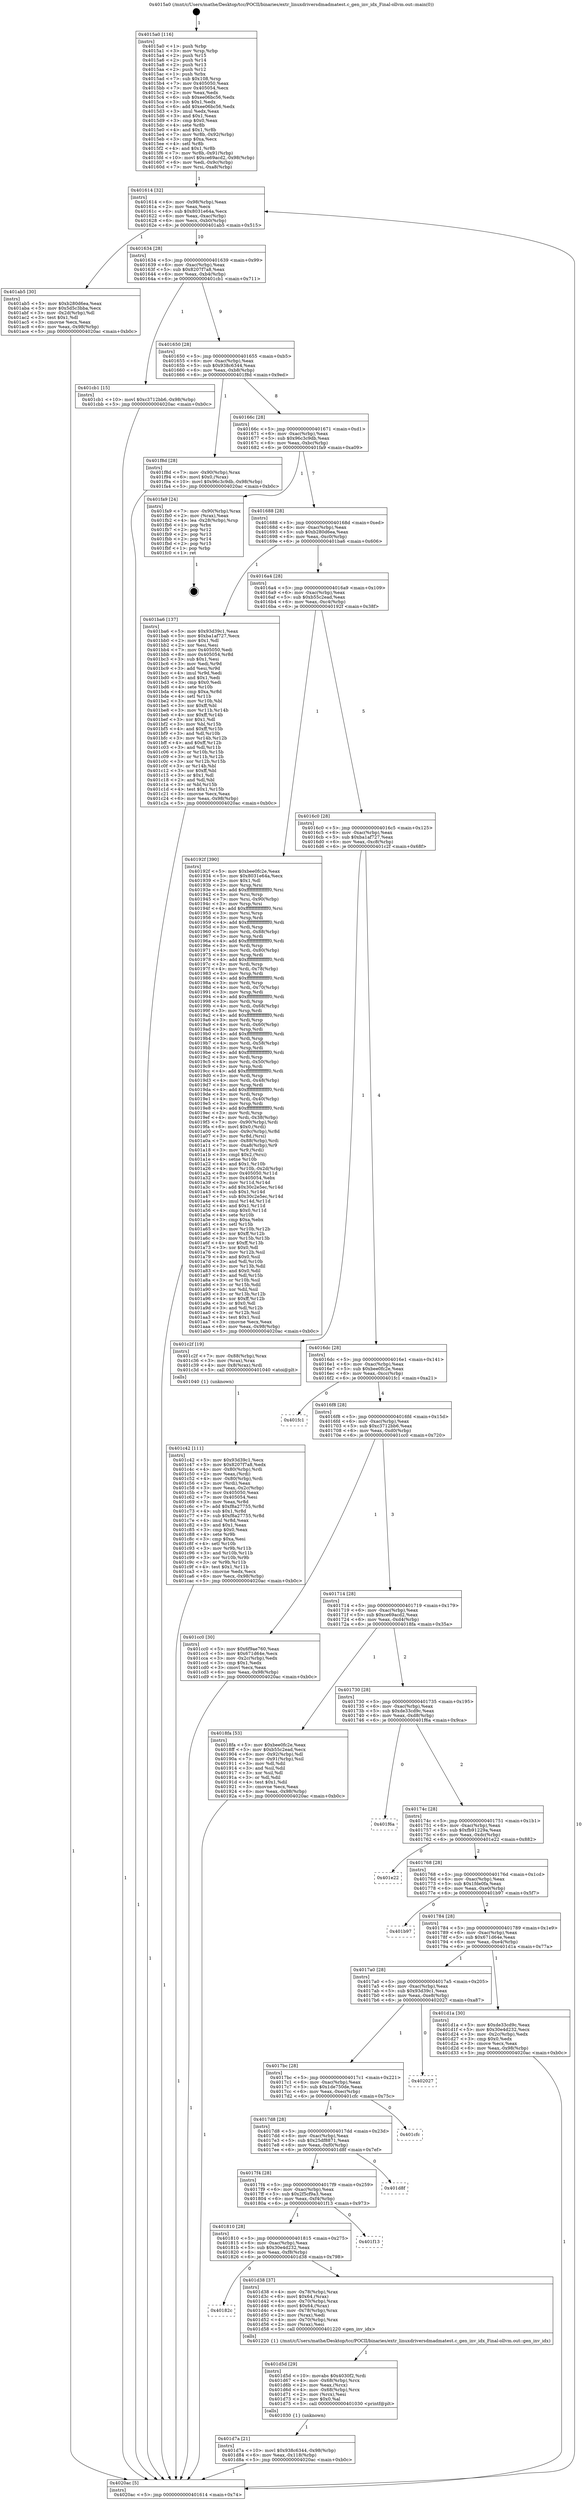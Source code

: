 digraph "0x4015a0" {
  label = "0x4015a0 (/mnt/c/Users/mathe/Desktop/tcc/POCII/binaries/extr_linuxdriversdmadmatest.c_gen_inv_idx_Final-ollvm.out::main(0))"
  labelloc = "t"
  node[shape=record]

  Entry [label="",width=0.3,height=0.3,shape=circle,fillcolor=black,style=filled]
  "0x401614" [label="{
     0x401614 [32]\l
     | [instrs]\l
     &nbsp;&nbsp;0x401614 \<+6\>: mov -0x98(%rbp),%eax\l
     &nbsp;&nbsp;0x40161a \<+2\>: mov %eax,%ecx\l
     &nbsp;&nbsp;0x40161c \<+6\>: sub $0x8031e64a,%ecx\l
     &nbsp;&nbsp;0x401622 \<+6\>: mov %eax,-0xac(%rbp)\l
     &nbsp;&nbsp;0x401628 \<+6\>: mov %ecx,-0xb0(%rbp)\l
     &nbsp;&nbsp;0x40162e \<+6\>: je 0000000000401ab5 \<main+0x515\>\l
  }"]
  "0x401ab5" [label="{
     0x401ab5 [30]\l
     | [instrs]\l
     &nbsp;&nbsp;0x401ab5 \<+5\>: mov $0xb280d6ea,%eax\l
     &nbsp;&nbsp;0x401aba \<+5\>: mov $0x5d5c3bba,%ecx\l
     &nbsp;&nbsp;0x401abf \<+3\>: mov -0x2d(%rbp),%dl\l
     &nbsp;&nbsp;0x401ac2 \<+3\>: test $0x1,%dl\l
     &nbsp;&nbsp;0x401ac5 \<+3\>: cmovne %ecx,%eax\l
     &nbsp;&nbsp;0x401ac8 \<+6\>: mov %eax,-0x98(%rbp)\l
     &nbsp;&nbsp;0x401ace \<+5\>: jmp 00000000004020ac \<main+0xb0c\>\l
  }"]
  "0x401634" [label="{
     0x401634 [28]\l
     | [instrs]\l
     &nbsp;&nbsp;0x401634 \<+5\>: jmp 0000000000401639 \<main+0x99\>\l
     &nbsp;&nbsp;0x401639 \<+6\>: mov -0xac(%rbp),%eax\l
     &nbsp;&nbsp;0x40163f \<+5\>: sub $0x8207f7a8,%eax\l
     &nbsp;&nbsp;0x401644 \<+6\>: mov %eax,-0xb4(%rbp)\l
     &nbsp;&nbsp;0x40164a \<+6\>: je 0000000000401cb1 \<main+0x711\>\l
  }"]
  Exit [label="",width=0.3,height=0.3,shape=circle,fillcolor=black,style=filled,peripheries=2]
  "0x401cb1" [label="{
     0x401cb1 [15]\l
     | [instrs]\l
     &nbsp;&nbsp;0x401cb1 \<+10\>: movl $0xc3712bb6,-0x98(%rbp)\l
     &nbsp;&nbsp;0x401cbb \<+5\>: jmp 00000000004020ac \<main+0xb0c\>\l
  }"]
  "0x401650" [label="{
     0x401650 [28]\l
     | [instrs]\l
     &nbsp;&nbsp;0x401650 \<+5\>: jmp 0000000000401655 \<main+0xb5\>\l
     &nbsp;&nbsp;0x401655 \<+6\>: mov -0xac(%rbp),%eax\l
     &nbsp;&nbsp;0x40165b \<+5\>: sub $0x938c6344,%eax\l
     &nbsp;&nbsp;0x401660 \<+6\>: mov %eax,-0xb8(%rbp)\l
     &nbsp;&nbsp;0x401666 \<+6\>: je 0000000000401f8d \<main+0x9ed\>\l
  }"]
  "0x401d7a" [label="{
     0x401d7a [21]\l
     | [instrs]\l
     &nbsp;&nbsp;0x401d7a \<+10\>: movl $0x938c6344,-0x98(%rbp)\l
     &nbsp;&nbsp;0x401d84 \<+6\>: mov %eax,-0x118(%rbp)\l
     &nbsp;&nbsp;0x401d8a \<+5\>: jmp 00000000004020ac \<main+0xb0c\>\l
  }"]
  "0x401f8d" [label="{
     0x401f8d [28]\l
     | [instrs]\l
     &nbsp;&nbsp;0x401f8d \<+7\>: mov -0x90(%rbp),%rax\l
     &nbsp;&nbsp;0x401f94 \<+6\>: movl $0x0,(%rax)\l
     &nbsp;&nbsp;0x401f9a \<+10\>: movl $0x96c3c9db,-0x98(%rbp)\l
     &nbsp;&nbsp;0x401fa4 \<+5\>: jmp 00000000004020ac \<main+0xb0c\>\l
  }"]
  "0x40166c" [label="{
     0x40166c [28]\l
     | [instrs]\l
     &nbsp;&nbsp;0x40166c \<+5\>: jmp 0000000000401671 \<main+0xd1\>\l
     &nbsp;&nbsp;0x401671 \<+6\>: mov -0xac(%rbp),%eax\l
     &nbsp;&nbsp;0x401677 \<+5\>: sub $0x96c3c9db,%eax\l
     &nbsp;&nbsp;0x40167c \<+6\>: mov %eax,-0xbc(%rbp)\l
     &nbsp;&nbsp;0x401682 \<+6\>: je 0000000000401fa9 \<main+0xa09\>\l
  }"]
  "0x401d5d" [label="{
     0x401d5d [29]\l
     | [instrs]\l
     &nbsp;&nbsp;0x401d5d \<+10\>: movabs $0x4030f2,%rdi\l
     &nbsp;&nbsp;0x401d67 \<+4\>: mov -0x68(%rbp),%rcx\l
     &nbsp;&nbsp;0x401d6b \<+2\>: mov %eax,(%rcx)\l
     &nbsp;&nbsp;0x401d6d \<+4\>: mov -0x68(%rbp),%rcx\l
     &nbsp;&nbsp;0x401d71 \<+2\>: mov (%rcx),%esi\l
     &nbsp;&nbsp;0x401d73 \<+2\>: mov $0x0,%al\l
     &nbsp;&nbsp;0x401d75 \<+5\>: call 0000000000401030 \<printf@plt\>\l
     | [calls]\l
     &nbsp;&nbsp;0x401030 \{1\} (unknown)\l
  }"]
  "0x401fa9" [label="{
     0x401fa9 [24]\l
     | [instrs]\l
     &nbsp;&nbsp;0x401fa9 \<+7\>: mov -0x90(%rbp),%rax\l
     &nbsp;&nbsp;0x401fb0 \<+2\>: mov (%rax),%eax\l
     &nbsp;&nbsp;0x401fb2 \<+4\>: lea -0x28(%rbp),%rsp\l
     &nbsp;&nbsp;0x401fb6 \<+1\>: pop %rbx\l
     &nbsp;&nbsp;0x401fb7 \<+2\>: pop %r12\l
     &nbsp;&nbsp;0x401fb9 \<+2\>: pop %r13\l
     &nbsp;&nbsp;0x401fbb \<+2\>: pop %r14\l
     &nbsp;&nbsp;0x401fbd \<+2\>: pop %r15\l
     &nbsp;&nbsp;0x401fbf \<+1\>: pop %rbp\l
     &nbsp;&nbsp;0x401fc0 \<+1\>: ret\l
  }"]
  "0x401688" [label="{
     0x401688 [28]\l
     | [instrs]\l
     &nbsp;&nbsp;0x401688 \<+5\>: jmp 000000000040168d \<main+0xed\>\l
     &nbsp;&nbsp;0x40168d \<+6\>: mov -0xac(%rbp),%eax\l
     &nbsp;&nbsp;0x401693 \<+5\>: sub $0xb280d6ea,%eax\l
     &nbsp;&nbsp;0x401698 \<+6\>: mov %eax,-0xc0(%rbp)\l
     &nbsp;&nbsp;0x40169e \<+6\>: je 0000000000401ba6 \<main+0x606\>\l
  }"]
  "0x40182c" [label="{
     0x40182c\l
  }", style=dashed]
  "0x401ba6" [label="{
     0x401ba6 [137]\l
     | [instrs]\l
     &nbsp;&nbsp;0x401ba6 \<+5\>: mov $0x93d39c1,%eax\l
     &nbsp;&nbsp;0x401bab \<+5\>: mov $0xba1af727,%ecx\l
     &nbsp;&nbsp;0x401bb0 \<+2\>: mov $0x1,%dl\l
     &nbsp;&nbsp;0x401bb2 \<+2\>: xor %esi,%esi\l
     &nbsp;&nbsp;0x401bb4 \<+7\>: mov 0x405050,%edi\l
     &nbsp;&nbsp;0x401bbb \<+8\>: mov 0x405054,%r8d\l
     &nbsp;&nbsp;0x401bc3 \<+3\>: sub $0x1,%esi\l
     &nbsp;&nbsp;0x401bc6 \<+3\>: mov %edi,%r9d\l
     &nbsp;&nbsp;0x401bc9 \<+3\>: add %esi,%r9d\l
     &nbsp;&nbsp;0x401bcc \<+4\>: imul %r9d,%edi\l
     &nbsp;&nbsp;0x401bd0 \<+3\>: and $0x1,%edi\l
     &nbsp;&nbsp;0x401bd3 \<+3\>: cmp $0x0,%edi\l
     &nbsp;&nbsp;0x401bd6 \<+4\>: sete %r10b\l
     &nbsp;&nbsp;0x401bda \<+4\>: cmp $0xa,%r8d\l
     &nbsp;&nbsp;0x401bde \<+4\>: setl %r11b\l
     &nbsp;&nbsp;0x401be2 \<+3\>: mov %r10b,%bl\l
     &nbsp;&nbsp;0x401be5 \<+3\>: xor $0xff,%bl\l
     &nbsp;&nbsp;0x401be8 \<+3\>: mov %r11b,%r14b\l
     &nbsp;&nbsp;0x401beb \<+4\>: xor $0xff,%r14b\l
     &nbsp;&nbsp;0x401bef \<+3\>: xor $0x1,%dl\l
     &nbsp;&nbsp;0x401bf2 \<+3\>: mov %bl,%r15b\l
     &nbsp;&nbsp;0x401bf5 \<+4\>: and $0xff,%r15b\l
     &nbsp;&nbsp;0x401bf9 \<+3\>: and %dl,%r10b\l
     &nbsp;&nbsp;0x401bfc \<+3\>: mov %r14b,%r12b\l
     &nbsp;&nbsp;0x401bff \<+4\>: and $0xff,%r12b\l
     &nbsp;&nbsp;0x401c03 \<+3\>: and %dl,%r11b\l
     &nbsp;&nbsp;0x401c06 \<+3\>: or %r10b,%r15b\l
     &nbsp;&nbsp;0x401c09 \<+3\>: or %r11b,%r12b\l
     &nbsp;&nbsp;0x401c0c \<+3\>: xor %r12b,%r15b\l
     &nbsp;&nbsp;0x401c0f \<+3\>: or %r14b,%bl\l
     &nbsp;&nbsp;0x401c12 \<+3\>: xor $0xff,%bl\l
     &nbsp;&nbsp;0x401c15 \<+3\>: or $0x1,%dl\l
     &nbsp;&nbsp;0x401c18 \<+2\>: and %dl,%bl\l
     &nbsp;&nbsp;0x401c1a \<+3\>: or %bl,%r15b\l
     &nbsp;&nbsp;0x401c1d \<+4\>: test $0x1,%r15b\l
     &nbsp;&nbsp;0x401c21 \<+3\>: cmovne %ecx,%eax\l
     &nbsp;&nbsp;0x401c24 \<+6\>: mov %eax,-0x98(%rbp)\l
     &nbsp;&nbsp;0x401c2a \<+5\>: jmp 00000000004020ac \<main+0xb0c\>\l
  }"]
  "0x4016a4" [label="{
     0x4016a4 [28]\l
     | [instrs]\l
     &nbsp;&nbsp;0x4016a4 \<+5\>: jmp 00000000004016a9 \<main+0x109\>\l
     &nbsp;&nbsp;0x4016a9 \<+6\>: mov -0xac(%rbp),%eax\l
     &nbsp;&nbsp;0x4016af \<+5\>: sub $0xb55c2ead,%eax\l
     &nbsp;&nbsp;0x4016b4 \<+6\>: mov %eax,-0xc4(%rbp)\l
     &nbsp;&nbsp;0x4016ba \<+6\>: je 000000000040192f \<main+0x38f\>\l
  }"]
  "0x401d38" [label="{
     0x401d38 [37]\l
     | [instrs]\l
     &nbsp;&nbsp;0x401d38 \<+4\>: mov -0x78(%rbp),%rax\l
     &nbsp;&nbsp;0x401d3c \<+6\>: movl $0x64,(%rax)\l
     &nbsp;&nbsp;0x401d42 \<+4\>: mov -0x70(%rbp),%rax\l
     &nbsp;&nbsp;0x401d46 \<+6\>: movl $0x64,(%rax)\l
     &nbsp;&nbsp;0x401d4c \<+4\>: mov -0x78(%rbp),%rax\l
     &nbsp;&nbsp;0x401d50 \<+2\>: mov (%rax),%edi\l
     &nbsp;&nbsp;0x401d52 \<+4\>: mov -0x70(%rbp),%rax\l
     &nbsp;&nbsp;0x401d56 \<+2\>: mov (%rax),%esi\l
     &nbsp;&nbsp;0x401d58 \<+5\>: call 0000000000401220 \<gen_inv_idx\>\l
     | [calls]\l
     &nbsp;&nbsp;0x401220 \{1\} (/mnt/c/Users/mathe/Desktop/tcc/POCII/binaries/extr_linuxdriversdmadmatest.c_gen_inv_idx_Final-ollvm.out::gen_inv_idx)\l
  }"]
  "0x40192f" [label="{
     0x40192f [390]\l
     | [instrs]\l
     &nbsp;&nbsp;0x40192f \<+5\>: mov $0xbee0fc2e,%eax\l
     &nbsp;&nbsp;0x401934 \<+5\>: mov $0x8031e64a,%ecx\l
     &nbsp;&nbsp;0x401939 \<+2\>: mov $0x1,%dl\l
     &nbsp;&nbsp;0x40193b \<+3\>: mov %rsp,%rsi\l
     &nbsp;&nbsp;0x40193e \<+4\>: add $0xfffffffffffffff0,%rsi\l
     &nbsp;&nbsp;0x401942 \<+3\>: mov %rsi,%rsp\l
     &nbsp;&nbsp;0x401945 \<+7\>: mov %rsi,-0x90(%rbp)\l
     &nbsp;&nbsp;0x40194c \<+3\>: mov %rsp,%rsi\l
     &nbsp;&nbsp;0x40194f \<+4\>: add $0xfffffffffffffff0,%rsi\l
     &nbsp;&nbsp;0x401953 \<+3\>: mov %rsi,%rsp\l
     &nbsp;&nbsp;0x401956 \<+3\>: mov %rsp,%rdi\l
     &nbsp;&nbsp;0x401959 \<+4\>: add $0xfffffffffffffff0,%rdi\l
     &nbsp;&nbsp;0x40195d \<+3\>: mov %rdi,%rsp\l
     &nbsp;&nbsp;0x401960 \<+7\>: mov %rdi,-0x88(%rbp)\l
     &nbsp;&nbsp;0x401967 \<+3\>: mov %rsp,%rdi\l
     &nbsp;&nbsp;0x40196a \<+4\>: add $0xfffffffffffffff0,%rdi\l
     &nbsp;&nbsp;0x40196e \<+3\>: mov %rdi,%rsp\l
     &nbsp;&nbsp;0x401971 \<+4\>: mov %rdi,-0x80(%rbp)\l
     &nbsp;&nbsp;0x401975 \<+3\>: mov %rsp,%rdi\l
     &nbsp;&nbsp;0x401978 \<+4\>: add $0xfffffffffffffff0,%rdi\l
     &nbsp;&nbsp;0x40197c \<+3\>: mov %rdi,%rsp\l
     &nbsp;&nbsp;0x40197f \<+4\>: mov %rdi,-0x78(%rbp)\l
     &nbsp;&nbsp;0x401983 \<+3\>: mov %rsp,%rdi\l
     &nbsp;&nbsp;0x401986 \<+4\>: add $0xfffffffffffffff0,%rdi\l
     &nbsp;&nbsp;0x40198a \<+3\>: mov %rdi,%rsp\l
     &nbsp;&nbsp;0x40198d \<+4\>: mov %rdi,-0x70(%rbp)\l
     &nbsp;&nbsp;0x401991 \<+3\>: mov %rsp,%rdi\l
     &nbsp;&nbsp;0x401994 \<+4\>: add $0xfffffffffffffff0,%rdi\l
     &nbsp;&nbsp;0x401998 \<+3\>: mov %rdi,%rsp\l
     &nbsp;&nbsp;0x40199b \<+4\>: mov %rdi,-0x68(%rbp)\l
     &nbsp;&nbsp;0x40199f \<+3\>: mov %rsp,%rdi\l
     &nbsp;&nbsp;0x4019a2 \<+4\>: add $0xfffffffffffffff0,%rdi\l
     &nbsp;&nbsp;0x4019a6 \<+3\>: mov %rdi,%rsp\l
     &nbsp;&nbsp;0x4019a9 \<+4\>: mov %rdi,-0x60(%rbp)\l
     &nbsp;&nbsp;0x4019ad \<+3\>: mov %rsp,%rdi\l
     &nbsp;&nbsp;0x4019b0 \<+4\>: add $0xfffffffffffffff0,%rdi\l
     &nbsp;&nbsp;0x4019b4 \<+3\>: mov %rdi,%rsp\l
     &nbsp;&nbsp;0x4019b7 \<+4\>: mov %rdi,-0x58(%rbp)\l
     &nbsp;&nbsp;0x4019bb \<+3\>: mov %rsp,%rdi\l
     &nbsp;&nbsp;0x4019be \<+4\>: add $0xfffffffffffffff0,%rdi\l
     &nbsp;&nbsp;0x4019c2 \<+3\>: mov %rdi,%rsp\l
     &nbsp;&nbsp;0x4019c5 \<+4\>: mov %rdi,-0x50(%rbp)\l
     &nbsp;&nbsp;0x4019c9 \<+3\>: mov %rsp,%rdi\l
     &nbsp;&nbsp;0x4019cc \<+4\>: add $0xfffffffffffffff0,%rdi\l
     &nbsp;&nbsp;0x4019d0 \<+3\>: mov %rdi,%rsp\l
     &nbsp;&nbsp;0x4019d3 \<+4\>: mov %rdi,-0x48(%rbp)\l
     &nbsp;&nbsp;0x4019d7 \<+3\>: mov %rsp,%rdi\l
     &nbsp;&nbsp;0x4019da \<+4\>: add $0xfffffffffffffff0,%rdi\l
     &nbsp;&nbsp;0x4019de \<+3\>: mov %rdi,%rsp\l
     &nbsp;&nbsp;0x4019e1 \<+4\>: mov %rdi,-0x40(%rbp)\l
     &nbsp;&nbsp;0x4019e5 \<+3\>: mov %rsp,%rdi\l
     &nbsp;&nbsp;0x4019e8 \<+4\>: add $0xfffffffffffffff0,%rdi\l
     &nbsp;&nbsp;0x4019ec \<+3\>: mov %rdi,%rsp\l
     &nbsp;&nbsp;0x4019ef \<+4\>: mov %rdi,-0x38(%rbp)\l
     &nbsp;&nbsp;0x4019f3 \<+7\>: mov -0x90(%rbp),%rdi\l
     &nbsp;&nbsp;0x4019fa \<+6\>: movl $0x0,(%rdi)\l
     &nbsp;&nbsp;0x401a00 \<+7\>: mov -0x9c(%rbp),%r8d\l
     &nbsp;&nbsp;0x401a07 \<+3\>: mov %r8d,(%rsi)\l
     &nbsp;&nbsp;0x401a0a \<+7\>: mov -0x88(%rbp),%rdi\l
     &nbsp;&nbsp;0x401a11 \<+7\>: mov -0xa8(%rbp),%r9\l
     &nbsp;&nbsp;0x401a18 \<+3\>: mov %r9,(%rdi)\l
     &nbsp;&nbsp;0x401a1b \<+3\>: cmpl $0x2,(%rsi)\l
     &nbsp;&nbsp;0x401a1e \<+4\>: setne %r10b\l
     &nbsp;&nbsp;0x401a22 \<+4\>: and $0x1,%r10b\l
     &nbsp;&nbsp;0x401a26 \<+4\>: mov %r10b,-0x2d(%rbp)\l
     &nbsp;&nbsp;0x401a2a \<+8\>: mov 0x405050,%r11d\l
     &nbsp;&nbsp;0x401a32 \<+7\>: mov 0x405054,%ebx\l
     &nbsp;&nbsp;0x401a39 \<+3\>: mov %r11d,%r14d\l
     &nbsp;&nbsp;0x401a3c \<+7\>: add $0x30c2e5ec,%r14d\l
     &nbsp;&nbsp;0x401a43 \<+4\>: sub $0x1,%r14d\l
     &nbsp;&nbsp;0x401a47 \<+7\>: sub $0x30c2e5ec,%r14d\l
     &nbsp;&nbsp;0x401a4e \<+4\>: imul %r14d,%r11d\l
     &nbsp;&nbsp;0x401a52 \<+4\>: and $0x1,%r11d\l
     &nbsp;&nbsp;0x401a56 \<+4\>: cmp $0x0,%r11d\l
     &nbsp;&nbsp;0x401a5a \<+4\>: sete %r10b\l
     &nbsp;&nbsp;0x401a5e \<+3\>: cmp $0xa,%ebx\l
     &nbsp;&nbsp;0x401a61 \<+4\>: setl %r15b\l
     &nbsp;&nbsp;0x401a65 \<+3\>: mov %r10b,%r12b\l
     &nbsp;&nbsp;0x401a68 \<+4\>: xor $0xff,%r12b\l
     &nbsp;&nbsp;0x401a6c \<+3\>: mov %r15b,%r13b\l
     &nbsp;&nbsp;0x401a6f \<+4\>: xor $0xff,%r13b\l
     &nbsp;&nbsp;0x401a73 \<+3\>: xor $0x0,%dl\l
     &nbsp;&nbsp;0x401a76 \<+3\>: mov %r12b,%sil\l
     &nbsp;&nbsp;0x401a79 \<+4\>: and $0x0,%sil\l
     &nbsp;&nbsp;0x401a7d \<+3\>: and %dl,%r10b\l
     &nbsp;&nbsp;0x401a80 \<+3\>: mov %r13b,%dil\l
     &nbsp;&nbsp;0x401a83 \<+4\>: and $0x0,%dil\l
     &nbsp;&nbsp;0x401a87 \<+3\>: and %dl,%r15b\l
     &nbsp;&nbsp;0x401a8a \<+3\>: or %r10b,%sil\l
     &nbsp;&nbsp;0x401a8d \<+3\>: or %r15b,%dil\l
     &nbsp;&nbsp;0x401a90 \<+3\>: xor %dil,%sil\l
     &nbsp;&nbsp;0x401a93 \<+3\>: or %r13b,%r12b\l
     &nbsp;&nbsp;0x401a96 \<+4\>: xor $0xff,%r12b\l
     &nbsp;&nbsp;0x401a9a \<+3\>: or $0x0,%dl\l
     &nbsp;&nbsp;0x401a9d \<+3\>: and %dl,%r12b\l
     &nbsp;&nbsp;0x401aa0 \<+3\>: or %r12b,%sil\l
     &nbsp;&nbsp;0x401aa3 \<+4\>: test $0x1,%sil\l
     &nbsp;&nbsp;0x401aa7 \<+3\>: cmovne %ecx,%eax\l
     &nbsp;&nbsp;0x401aaa \<+6\>: mov %eax,-0x98(%rbp)\l
     &nbsp;&nbsp;0x401ab0 \<+5\>: jmp 00000000004020ac \<main+0xb0c\>\l
  }"]
  "0x4016c0" [label="{
     0x4016c0 [28]\l
     | [instrs]\l
     &nbsp;&nbsp;0x4016c0 \<+5\>: jmp 00000000004016c5 \<main+0x125\>\l
     &nbsp;&nbsp;0x4016c5 \<+6\>: mov -0xac(%rbp),%eax\l
     &nbsp;&nbsp;0x4016cb \<+5\>: sub $0xba1af727,%eax\l
     &nbsp;&nbsp;0x4016d0 \<+6\>: mov %eax,-0xc8(%rbp)\l
     &nbsp;&nbsp;0x4016d6 \<+6\>: je 0000000000401c2f \<main+0x68f\>\l
  }"]
  "0x401810" [label="{
     0x401810 [28]\l
     | [instrs]\l
     &nbsp;&nbsp;0x401810 \<+5\>: jmp 0000000000401815 \<main+0x275\>\l
     &nbsp;&nbsp;0x401815 \<+6\>: mov -0xac(%rbp),%eax\l
     &nbsp;&nbsp;0x40181b \<+5\>: sub $0x30e4d232,%eax\l
     &nbsp;&nbsp;0x401820 \<+6\>: mov %eax,-0xf8(%rbp)\l
     &nbsp;&nbsp;0x401826 \<+6\>: je 0000000000401d38 \<main+0x798\>\l
  }"]
  "0x401c2f" [label="{
     0x401c2f [19]\l
     | [instrs]\l
     &nbsp;&nbsp;0x401c2f \<+7\>: mov -0x88(%rbp),%rax\l
     &nbsp;&nbsp;0x401c36 \<+3\>: mov (%rax),%rax\l
     &nbsp;&nbsp;0x401c39 \<+4\>: mov 0x8(%rax),%rdi\l
     &nbsp;&nbsp;0x401c3d \<+5\>: call 0000000000401040 \<atoi@plt\>\l
     | [calls]\l
     &nbsp;&nbsp;0x401040 \{1\} (unknown)\l
  }"]
  "0x4016dc" [label="{
     0x4016dc [28]\l
     | [instrs]\l
     &nbsp;&nbsp;0x4016dc \<+5\>: jmp 00000000004016e1 \<main+0x141\>\l
     &nbsp;&nbsp;0x4016e1 \<+6\>: mov -0xac(%rbp),%eax\l
     &nbsp;&nbsp;0x4016e7 \<+5\>: sub $0xbee0fc2e,%eax\l
     &nbsp;&nbsp;0x4016ec \<+6\>: mov %eax,-0xcc(%rbp)\l
     &nbsp;&nbsp;0x4016f2 \<+6\>: je 0000000000401fc1 \<main+0xa21\>\l
  }"]
  "0x401f13" [label="{
     0x401f13\l
  }", style=dashed]
  "0x401fc1" [label="{
     0x401fc1\l
  }", style=dashed]
  "0x4016f8" [label="{
     0x4016f8 [28]\l
     | [instrs]\l
     &nbsp;&nbsp;0x4016f8 \<+5\>: jmp 00000000004016fd \<main+0x15d\>\l
     &nbsp;&nbsp;0x4016fd \<+6\>: mov -0xac(%rbp),%eax\l
     &nbsp;&nbsp;0x401703 \<+5\>: sub $0xc3712bb6,%eax\l
     &nbsp;&nbsp;0x401708 \<+6\>: mov %eax,-0xd0(%rbp)\l
     &nbsp;&nbsp;0x40170e \<+6\>: je 0000000000401cc0 \<main+0x720\>\l
  }"]
  "0x4017f4" [label="{
     0x4017f4 [28]\l
     | [instrs]\l
     &nbsp;&nbsp;0x4017f4 \<+5\>: jmp 00000000004017f9 \<main+0x259\>\l
     &nbsp;&nbsp;0x4017f9 \<+6\>: mov -0xac(%rbp),%eax\l
     &nbsp;&nbsp;0x4017ff \<+5\>: sub $0x2f5cf9a3,%eax\l
     &nbsp;&nbsp;0x401804 \<+6\>: mov %eax,-0xf4(%rbp)\l
     &nbsp;&nbsp;0x40180a \<+6\>: je 0000000000401f13 \<main+0x973\>\l
  }"]
  "0x401cc0" [label="{
     0x401cc0 [30]\l
     | [instrs]\l
     &nbsp;&nbsp;0x401cc0 \<+5\>: mov $0x6f9ae760,%eax\l
     &nbsp;&nbsp;0x401cc5 \<+5\>: mov $0x671d64e,%ecx\l
     &nbsp;&nbsp;0x401cca \<+3\>: mov -0x2c(%rbp),%edx\l
     &nbsp;&nbsp;0x401ccd \<+3\>: cmp $0x1,%edx\l
     &nbsp;&nbsp;0x401cd0 \<+3\>: cmovl %ecx,%eax\l
     &nbsp;&nbsp;0x401cd3 \<+6\>: mov %eax,-0x98(%rbp)\l
     &nbsp;&nbsp;0x401cd9 \<+5\>: jmp 00000000004020ac \<main+0xb0c\>\l
  }"]
  "0x401714" [label="{
     0x401714 [28]\l
     | [instrs]\l
     &nbsp;&nbsp;0x401714 \<+5\>: jmp 0000000000401719 \<main+0x179\>\l
     &nbsp;&nbsp;0x401719 \<+6\>: mov -0xac(%rbp),%eax\l
     &nbsp;&nbsp;0x40171f \<+5\>: sub $0xce69acd2,%eax\l
     &nbsp;&nbsp;0x401724 \<+6\>: mov %eax,-0xd4(%rbp)\l
     &nbsp;&nbsp;0x40172a \<+6\>: je 00000000004018fa \<main+0x35a\>\l
  }"]
  "0x401d8f" [label="{
     0x401d8f\l
  }", style=dashed]
  "0x4018fa" [label="{
     0x4018fa [53]\l
     | [instrs]\l
     &nbsp;&nbsp;0x4018fa \<+5\>: mov $0xbee0fc2e,%eax\l
     &nbsp;&nbsp;0x4018ff \<+5\>: mov $0xb55c2ead,%ecx\l
     &nbsp;&nbsp;0x401904 \<+6\>: mov -0x92(%rbp),%dl\l
     &nbsp;&nbsp;0x40190a \<+7\>: mov -0x91(%rbp),%sil\l
     &nbsp;&nbsp;0x401911 \<+3\>: mov %dl,%dil\l
     &nbsp;&nbsp;0x401914 \<+3\>: and %sil,%dil\l
     &nbsp;&nbsp;0x401917 \<+3\>: xor %sil,%dl\l
     &nbsp;&nbsp;0x40191a \<+3\>: or %dl,%dil\l
     &nbsp;&nbsp;0x40191d \<+4\>: test $0x1,%dil\l
     &nbsp;&nbsp;0x401921 \<+3\>: cmovne %ecx,%eax\l
     &nbsp;&nbsp;0x401924 \<+6\>: mov %eax,-0x98(%rbp)\l
     &nbsp;&nbsp;0x40192a \<+5\>: jmp 00000000004020ac \<main+0xb0c\>\l
  }"]
  "0x401730" [label="{
     0x401730 [28]\l
     | [instrs]\l
     &nbsp;&nbsp;0x401730 \<+5\>: jmp 0000000000401735 \<main+0x195\>\l
     &nbsp;&nbsp;0x401735 \<+6\>: mov -0xac(%rbp),%eax\l
     &nbsp;&nbsp;0x40173b \<+5\>: sub $0xde33cd9c,%eax\l
     &nbsp;&nbsp;0x401740 \<+6\>: mov %eax,-0xd8(%rbp)\l
     &nbsp;&nbsp;0x401746 \<+6\>: je 0000000000401f6a \<main+0x9ca\>\l
  }"]
  "0x4020ac" [label="{
     0x4020ac [5]\l
     | [instrs]\l
     &nbsp;&nbsp;0x4020ac \<+5\>: jmp 0000000000401614 \<main+0x74\>\l
  }"]
  "0x4015a0" [label="{
     0x4015a0 [116]\l
     | [instrs]\l
     &nbsp;&nbsp;0x4015a0 \<+1\>: push %rbp\l
     &nbsp;&nbsp;0x4015a1 \<+3\>: mov %rsp,%rbp\l
     &nbsp;&nbsp;0x4015a4 \<+2\>: push %r15\l
     &nbsp;&nbsp;0x4015a6 \<+2\>: push %r14\l
     &nbsp;&nbsp;0x4015a8 \<+2\>: push %r13\l
     &nbsp;&nbsp;0x4015aa \<+2\>: push %r12\l
     &nbsp;&nbsp;0x4015ac \<+1\>: push %rbx\l
     &nbsp;&nbsp;0x4015ad \<+7\>: sub $0x108,%rsp\l
     &nbsp;&nbsp;0x4015b4 \<+7\>: mov 0x405050,%eax\l
     &nbsp;&nbsp;0x4015bb \<+7\>: mov 0x405054,%ecx\l
     &nbsp;&nbsp;0x4015c2 \<+2\>: mov %eax,%edx\l
     &nbsp;&nbsp;0x4015c4 \<+6\>: sub $0xee06bc56,%edx\l
     &nbsp;&nbsp;0x4015ca \<+3\>: sub $0x1,%edx\l
     &nbsp;&nbsp;0x4015cd \<+6\>: add $0xee06bc56,%edx\l
     &nbsp;&nbsp;0x4015d3 \<+3\>: imul %edx,%eax\l
     &nbsp;&nbsp;0x4015d6 \<+3\>: and $0x1,%eax\l
     &nbsp;&nbsp;0x4015d9 \<+3\>: cmp $0x0,%eax\l
     &nbsp;&nbsp;0x4015dc \<+4\>: sete %r8b\l
     &nbsp;&nbsp;0x4015e0 \<+4\>: and $0x1,%r8b\l
     &nbsp;&nbsp;0x4015e4 \<+7\>: mov %r8b,-0x92(%rbp)\l
     &nbsp;&nbsp;0x4015eb \<+3\>: cmp $0xa,%ecx\l
     &nbsp;&nbsp;0x4015ee \<+4\>: setl %r8b\l
     &nbsp;&nbsp;0x4015f2 \<+4\>: and $0x1,%r8b\l
     &nbsp;&nbsp;0x4015f6 \<+7\>: mov %r8b,-0x91(%rbp)\l
     &nbsp;&nbsp;0x4015fd \<+10\>: movl $0xce69acd2,-0x98(%rbp)\l
     &nbsp;&nbsp;0x401607 \<+6\>: mov %edi,-0x9c(%rbp)\l
     &nbsp;&nbsp;0x40160d \<+7\>: mov %rsi,-0xa8(%rbp)\l
  }"]
  "0x4017d8" [label="{
     0x4017d8 [28]\l
     | [instrs]\l
     &nbsp;&nbsp;0x4017d8 \<+5\>: jmp 00000000004017dd \<main+0x23d\>\l
     &nbsp;&nbsp;0x4017dd \<+6\>: mov -0xac(%rbp),%eax\l
     &nbsp;&nbsp;0x4017e3 \<+5\>: sub $0x25df8871,%eax\l
     &nbsp;&nbsp;0x4017e8 \<+6\>: mov %eax,-0xf0(%rbp)\l
     &nbsp;&nbsp;0x4017ee \<+6\>: je 0000000000401d8f \<main+0x7ef\>\l
  }"]
  "0x401c42" [label="{
     0x401c42 [111]\l
     | [instrs]\l
     &nbsp;&nbsp;0x401c42 \<+5\>: mov $0x93d39c1,%ecx\l
     &nbsp;&nbsp;0x401c47 \<+5\>: mov $0x8207f7a8,%edx\l
     &nbsp;&nbsp;0x401c4c \<+4\>: mov -0x80(%rbp),%rdi\l
     &nbsp;&nbsp;0x401c50 \<+2\>: mov %eax,(%rdi)\l
     &nbsp;&nbsp;0x401c52 \<+4\>: mov -0x80(%rbp),%rdi\l
     &nbsp;&nbsp;0x401c56 \<+2\>: mov (%rdi),%eax\l
     &nbsp;&nbsp;0x401c58 \<+3\>: mov %eax,-0x2c(%rbp)\l
     &nbsp;&nbsp;0x401c5b \<+7\>: mov 0x405050,%eax\l
     &nbsp;&nbsp;0x401c62 \<+7\>: mov 0x405054,%esi\l
     &nbsp;&nbsp;0x401c69 \<+3\>: mov %eax,%r8d\l
     &nbsp;&nbsp;0x401c6c \<+7\>: add $0xf8a27755,%r8d\l
     &nbsp;&nbsp;0x401c73 \<+4\>: sub $0x1,%r8d\l
     &nbsp;&nbsp;0x401c77 \<+7\>: sub $0xf8a27755,%r8d\l
     &nbsp;&nbsp;0x401c7e \<+4\>: imul %r8d,%eax\l
     &nbsp;&nbsp;0x401c82 \<+3\>: and $0x1,%eax\l
     &nbsp;&nbsp;0x401c85 \<+3\>: cmp $0x0,%eax\l
     &nbsp;&nbsp;0x401c88 \<+4\>: sete %r9b\l
     &nbsp;&nbsp;0x401c8c \<+3\>: cmp $0xa,%esi\l
     &nbsp;&nbsp;0x401c8f \<+4\>: setl %r10b\l
     &nbsp;&nbsp;0x401c93 \<+3\>: mov %r9b,%r11b\l
     &nbsp;&nbsp;0x401c96 \<+3\>: and %r10b,%r11b\l
     &nbsp;&nbsp;0x401c99 \<+3\>: xor %r10b,%r9b\l
     &nbsp;&nbsp;0x401c9c \<+3\>: or %r9b,%r11b\l
     &nbsp;&nbsp;0x401c9f \<+4\>: test $0x1,%r11b\l
     &nbsp;&nbsp;0x401ca3 \<+3\>: cmovne %edx,%ecx\l
     &nbsp;&nbsp;0x401ca6 \<+6\>: mov %ecx,-0x98(%rbp)\l
     &nbsp;&nbsp;0x401cac \<+5\>: jmp 00000000004020ac \<main+0xb0c\>\l
  }"]
  "0x401cfc" [label="{
     0x401cfc\l
  }", style=dashed]
  "0x401f6a" [label="{
     0x401f6a\l
  }", style=dashed]
  "0x40174c" [label="{
     0x40174c [28]\l
     | [instrs]\l
     &nbsp;&nbsp;0x40174c \<+5\>: jmp 0000000000401751 \<main+0x1b1\>\l
     &nbsp;&nbsp;0x401751 \<+6\>: mov -0xac(%rbp),%eax\l
     &nbsp;&nbsp;0x401757 \<+5\>: sub $0xfb91229a,%eax\l
     &nbsp;&nbsp;0x40175c \<+6\>: mov %eax,-0xdc(%rbp)\l
     &nbsp;&nbsp;0x401762 \<+6\>: je 0000000000401e22 \<main+0x882\>\l
  }"]
  "0x4017bc" [label="{
     0x4017bc [28]\l
     | [instrs]\l
     &nbsp;&nbsp;0x4017bc \<+5\>: jmp 00000000004017c1 \<main+0x221\>\l
     &nbsp;&nbsp;0x4017c1 \<+6\>: mov -0xac(%rbp),%eax\l
     &nbsp;&nbsp;0x4017c7 \<+5\>: sub $0x1de750de,%eax\l
     &nbsp;&nbsp;0x4017cc \<+6\>: mov %eax,-0xec(%rbp)\l
     &nbsp;&nbsp;0x4017d2 \<+6\>: je 0000000000401cfc \<main+0x75c\>\l
  }"]
  "0x401e22" [label="{
     0x401e22\l
  }", style=dashed]
  "0x401768" [label="{
     0x401768 [28]\l
     | [instrs]\l
     &nbsp;&nbsp;0x401768 \<+5\>: jmp 000000000040176d \<main+0x1cd\>\l
     &nbsp;&nbsp;0x40176d \<+6\>: mov -0xac(%rbp),%eax\l
     &nbsp;&nbsp;0x401773 \<+5\>: sub $0x1fde0fa,%eax\l
     &nbsp;&nbsp;0x401778 \<+6\>: mov %eax,-0xe0(%rbp)\l
     &nbsp;&nbsp;0x40177e \<+6\>: je 0000000000401b97 \<main+0x5f7\>\l
  }"]
  "0x402027" [label="{
     0x402027\l
  }", style=dashed]
  "0x401b97" [label="{
     0x401b97\l
  }", style=dashed]
  "0x401784" [label="{
     0x401784 [28]\l
     | [instrs]\l
     &nbsp;&nbsp;0x401784 \<+5\>: jmp 0000000000401789 \<main+0x1e9\>\l
     &nbsp;&nbsp;0x401789 \<+6\>: mov -0xac(%rbp),%eax\l
     &nbsp;&nbsp;0x40178f \<+5\>: sub $0x671d64e,%eax\l
     &nbsp;&nbsp;0x401794 \<+6\>: mov %eax,-0xe4(%rbp)\l
     &nbsp;&nbsp;0x40179a \<+6\>: je 0000000000401d1a \<main+0x77a\>\l
  }"]
  "0x4017a0" [label="{
     0x4017a0 [28]\l
     | [instrs]\l
     &nbsp;&nbsp;0x4017a0 \<+5\>: jmp 00000000004017a5 \<main+0x205\>\l
     &nbsp;&nbsp;0x4017a5 \<+6\>: mov -0xac(%rbp),%eax\l
     &nbsp;&nbsp;0x4017ab \<+5\>: sub $0x93d39c1,%eax\l
     &nbsp;&nbsp;0x4017b0 \<+6\>: mov %eax,-0xe8(%rbp)\l
     &nbsp;&nbsp;0x4017b6 \<+6\>: je 0000000000402027 \<main+0xa87\>\l
  }"]
  "0x401d1a" [label="{
     0x401d1a [30]\l
     | [instrs]\l
     &nbsp;&nbsp;0x401d1a \<+5\>: mov $0xde33cd9c,%eax\l
     &nbsp;&nbsp;0x401d1f \<+5\>: mov $0x30e4d232,%ecx\l
     &nbsp;&nbsp;0x401d24 \<+3\>: mov -0x2c(%rbp),%edx\l
     &nbsp;&nbsp;0x401d27 \<+3\>: cmp $0x0,%edx\l
     &nbsp;&nbsp;0x401d2a \<+3\>: cmove %ecx,%eax\l
     &nbsp;&nbsp;0x401d2d \<+6\>: mov %eax,-0x98(%rbp)\l
     &nbsp;&nbsp;0x401d33 \<+5\>: jmp 00000000004020ac \<main+0xb0c\>\l
  }"]
  Entry -> "0x4015a0" [label=" 1"]
  "0x401614" -> "0x401ab5" [label=" 1"]
  "0x401614" -> "0x401634" [label=" 10"]
  "0x401fa9" -> Exit [label=" 1"]
  "0x401634" -> "0x401cb1" [label=" 1"]
  "0x401634" -> "0x401650" [label=" 9"]
  "0x401f8d" -> "0x4020ac" [label=" 1"]
  "0x401650" -> "0x401f8d" [label=" 1"]
  "0x401650" -> "0x40166c" [label=" 8"]
  "0x401d7a" -> "0x4020ac" [label=" 1"]
  "0x40166c" -> "0x401fa9" [label=" 1"]
  "0x40166c" -> "0x401688" [label=" 7"]
  "0x401d5d" -> "0x401d7a" [label=" 1"]
  "0x401688" -> "0x401ba6" [label=" 1"]
  "0x401688" -> "0x4016a4" [label=" 6"]
  "0x401d38" -> "0x401d5d" [label=" 1"]
  "0x4016a4" -> "0x40192f" [label=" 1"]
  "0x4016a4" -> "0x4016c0" [label=" 5"]
  "0x401810" -> "0x40182c" [label=" 0"]
  "0x4016c0" -> "0x401c2f" [label=" 1"]
  "0x4016c0" -> "0x4016dc" [label=" 4"]
  "0x401810" -> "0x401d38" [label=" 1"]
  "0x4016dc" -> "0x401fc1" [label=" 0"]
  "0x4016dc" -> "0x4016f8" [label=" 4"]
  "0x4017f4" -> "0x401810" [label=" 1"]
  "0x4016f8" -> "0x401cc0" [label=" 1"]
  "0x4016f8" -> "0x401714" [label=" 3"]
  "0x4017f4" -> "0x401f13" [label=" 0"]
  "0x401714" -> "0x4018fa" [label=" 1"]
  "0x401714" -> "0x401730" [label=" 2"]
  "0x4018fa" -> "0x4020ac" [label=" 1"]
  "0x4015a0" -> "0x401614" [label=" 1"]
  "0x4020ac" -> "0x401614" [label=" 10"]
  "0x4017d8" -> "0x4017f4" [label=" 1"]
  "0x40192f" -> "0x4020ac" [label=" 1"]
  "0x401ab5" -> "0x4020ac" [label=" 1"]
  "0x401ba6" -> "0x4020ac" [label=" 1"]
  "0x401c2f" -> "0x401c42" [label=" 1"]
  "0x401c42" -> "0x4020ac" [label=" 1"]
  "0x401cb1" -> "0x4020ac" [label=" 1"]
  "0x401cc0" -> "0x4020ac" [label=" 1"]
  "0x4017d8" -> "0x401d8f" [label=" 0"]
  "0x401730" -> "0x401f6a" [label=" 0"]
  "0x401730" -> "0x40174c" [label=" 2"]
  "0x4017bc" -> "0x4017d8" [label=" 1"]
  "0x40174c" -> "0x401e22" [label=" 0"]
  "0x40174c" -> "0x401768" [label=" 2"]
  "0x4017bc" -> "0x401cfc" [label=" 0"]
  "0x401768" -> "0x401b97" [label=" 0"]
  "0x401768" -> "0x401784" [label=" 2"]
  "0x4017a0" -> "0x4017bc" [label=" 1"]
  "0x401784" -> "0x401d1a" [label=" 1"]
  "0x401784" -> "0x4017a0" [label=" 1"]
  "0x401d1a" -> "0x4020ac" [label=" 1"]
  "0x4017a0" -> "0x402027" [label=" 0"]
}
